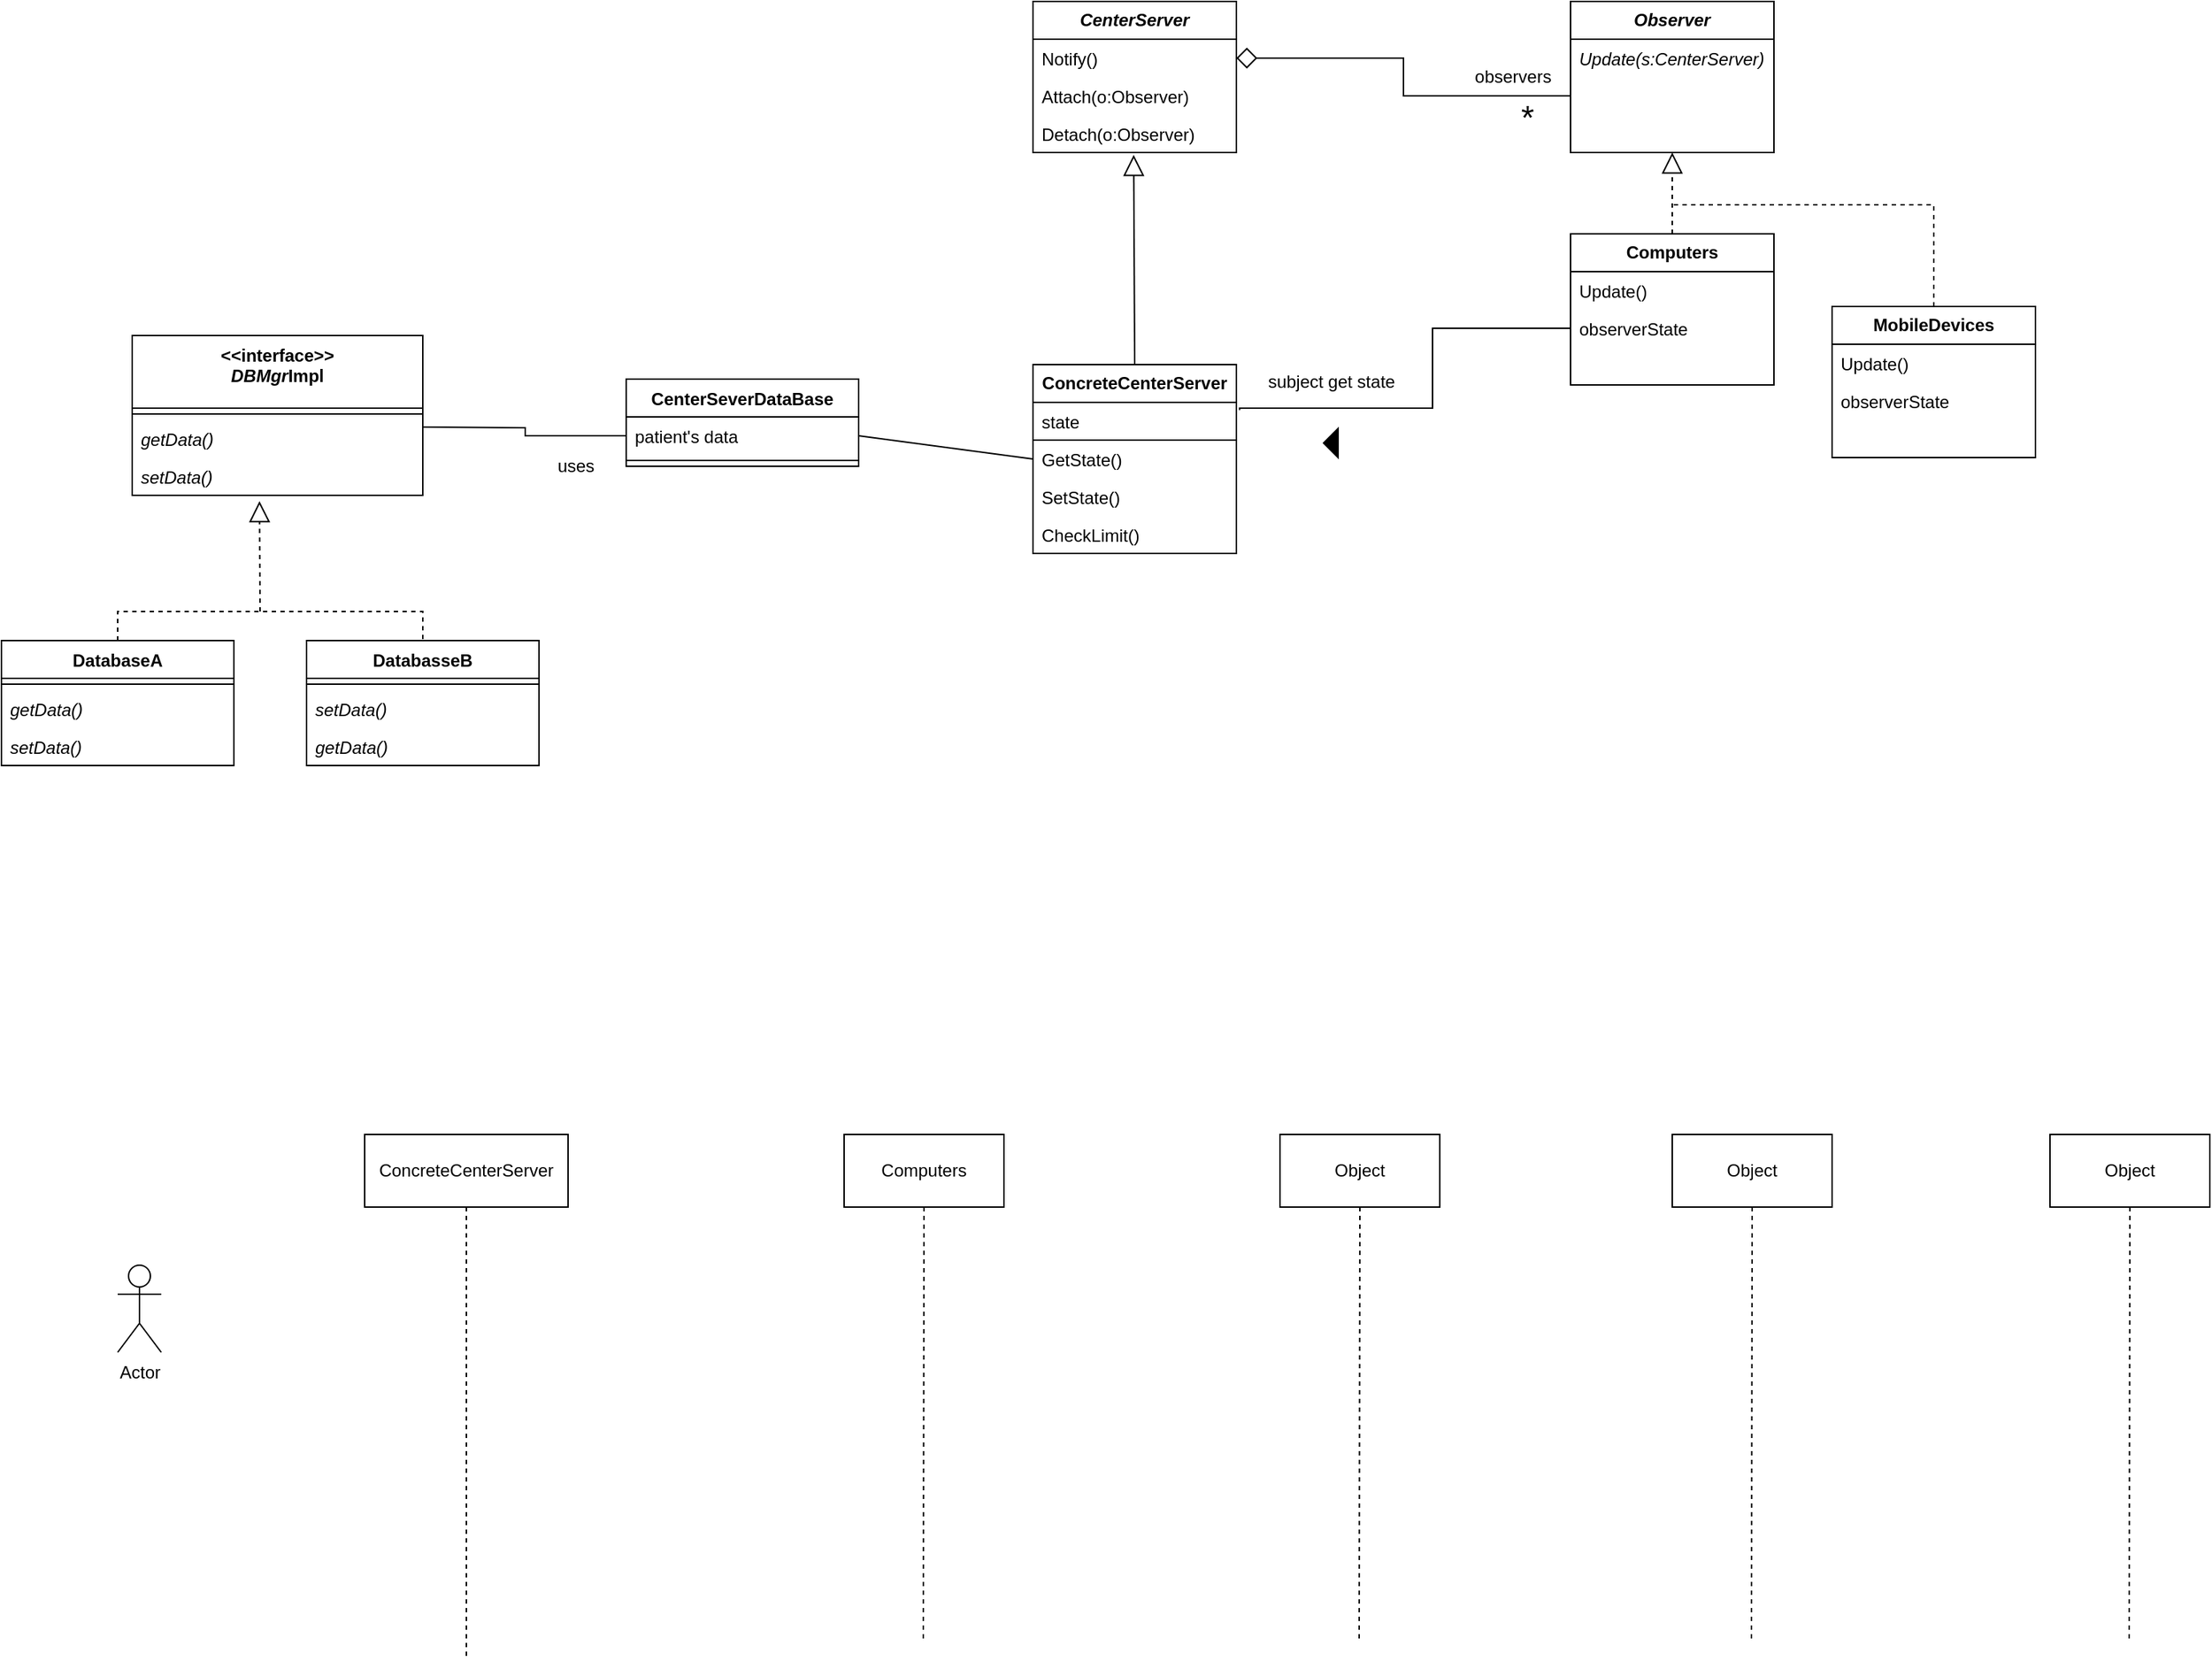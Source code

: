 <mxfile version="21.1.6" type="github">
  <diagram name="Page-1" id="WJ0vv9Cc5aFge30VZRQy">
    <mxGraphModel dx="2443" dy="888" grid="1" gridSize="10" guides="1" tooltips="1" connect="1" arrows="1" fold="1" page="1" pageScale="1" pageWidth="850" pageHeight="1100" math="0" shadow="0">
      <root>
        <mxCell id="0" />
        <mxCell id="1" parent="0" />
        <mxCell id="vzDZ7Cnfw59zUxBf42JB-1" value="&lt;div&gt;&lt;b&gt;&lt;i&gt;CenterServer&lt;/i&gt;&lt;/b&gt;&lt;/div&gt;" style="swimlane;fontStyle=0;childLayout=stackLayout;horizontal=1;startSize=26;fillColor=none;horizontalStack=0;resizeParent=1;resizeParentMax=0;resizeLast=0;collapsible=1;marginBottom=0;whiteSpace=wrap;html=1;" parent="1" vertex="1">
          <mxGeometry x="310" y="320" width="140" height="104" as="geometry" />
        </mxCell>
        <mxCell id="vzDZ7Cnfw59zUxBf42JB-2" value="Notify()" style="text;strokeColor=none;fillColor=none;align=left;verticalAlign=top;spacingLeft=4;spacingRight=4;overflow=hidden;rotatable=0;points=[[0,0.5],[1,0.5]];portConstraint=eastwest;whiteSpace=wrap;html=1;" parent="vzDZ7Cnfw59zUxBf42JB-1" vertex="1">
          <mxGeometry y="26" width="140" height="26" as="geometry" />
        </mxCell>
        <mxCell id="vzDZ7Cnfw59zUxBf42JB-4" value="&lt;div&gt;Attach(o:Observer)&lt;/div&gt;&lt;div&gt;&lt;br&gt;&lt;/div&gt;" style="text;strokeColor=none;fillColor=none;align=left;verticalAlign=top;spacingLeft=4;spacingRight=4;overflow=hidden;rotatable=0;points=[[0,0.5],[1,0.5]];portConstraint=eastwest;whiteSpace=wrap;html=1;" parent="vzDZ7Cnfw59zUxBf42JB-1" vertex="1">
          <mxGeometry y="52" width="140" height="26" as="geometry" />
        </mxCell>
        <mxCell id="vzDZ7Cnfw59zUxBf42JB-33" value="Detach(o:Observer)" style="text;strokeColor=none;fillColor=none;align=left;verticalAlign=top;spacingLeft=4;spacingRight=4;overflow=hidden;rotatable=0;points=[[0,0.5],[1,0.5]];portConstraint=eastwest;whiteSpace=wrap;html=1;" parent="vzDZ7Cnfw59zUxBf42JB-1" vertex="1">
          <mxGeometry y="78" width="140" height="26" as="geometry" />
        </mxCell>
        <mxCell id="vzDZ7Cnfw59zUxBf42JB-5" value="&lt;b&gt;ConcreteCenterServer&lt;/b&gt;" style="swimlane;fontStyle=0;childLayout=stackLayout;horizontal=1;startSize=26;fillColor=none;horizontalStack=0;resizeParent=1;resizeParentMax=0;resizeLast=0;collapsible=1;marginBottom=0;whiteSpace=wrap;html=1;" parent="1" vertex="1">
          <mxGeometry x="310" y="570" width="140" height="130" as="geometry" />
        </mxCell>
        <mxCell id="vzDZ7Cnfw59zUxBf42JB-3" value="state" style="text;strokeColor=default;fillColor=none;align=left;verticalAlign=top;spacingLeft=4;spacingRight=4;overflow=hidden;rotatable=0;points=[[0,0.5],[1,0.5]];portConstraint=eastwest;whiteSpace=wrap;html=1;" parent="vzDZ7Cnfw59zUxBf42JB-5" vertex="1">
          <mxGeometry y="26" width="140" height="26" as="geometry" />
        </mxCell>
        <mxCell id="vzDZ7Cnfw59zUxBf42JB-6" value="GetState()" style="text;strokeColor=none;fillColor=none;align=left;verticalAlign=top;spacingLeft=4;spacingRight=4;overflow=hidden;rotatable=0;points=[[0,0.5],[1,0.5]];portConstraint=eastwest;whiteSpace=wrap;html=1;" parent="vzDZ7Cnfw59zUxBf42JB-5" vertex="1">
          <mxGeometry y="52" width="140" height="26" as="geometry" />
        </mxCell>
        <mxCell id="vzDZ7Cnfw59zUxBf42JB-7" value="SetState()" style="text;strokeColor=none;fillColor=none;align=left;verticalAlign=top;spacingLeft=4;spacingRight=4;overflow=hidden;rotatable=0;points=[[0,0.5],[1,0.5]];portConstraint=eastwest;whiteSpace=wrap;html=1;" parent="vzDZ7Cnfw59zUxBf42JB-5" vertex="1">
          <mxGeometry y="78" width="140" height="26" as="geometry" />
        </mxCell>
        <mxCell id="PZyNvqj7M-cs5XwyRMi7-34" value="CheckLimit()" style="text;strokeColor=none;fillColor=none;align=left;verticalAlign=top;spacingLeft=4;spacingRight=4;overflow=hidden;rotatable=0;points=[[0,0.5],[1,0.5]];portConstraint=eastwest;whiteSpace=wrap;html=1;" parent="vzDZ7Cnfw59zUxBf42JB-5" vertex="1">
          <mxGeometry y="104" width="140" height="26" as="geometry" />
        </mxCell>
        <mxCell id="vzDZ7Cnfw59zUxBf42JB-9" value="&lt;b&gt;&lt;i&gt;Observer&lt;/i&gt;&lt;/b&gt;" style="swimlane;fontStyle=0;childLayout=stackLayout;horizontal=1;startSize=26;fillColor=none;horizontalStack=0;resizeParent=1;resizeParentMax=0;resizeLast=0;collapsible=1;marginBottom=0;whiteSpace=wrap;html=1;" parent="1" vertex="1">
          <mxGeometry x="680" y="320" width="140" height="104" as="geometry" />
        </mxCell>
        <mxCell id="vzDZ7Cnfw59zUxBf42JB-10" value="&lt;i&gt;Update(s:CenterServer)&lt;/i&gt;" style="text;strokeColor=none;fillColor=none;align=left;verticalAlign=top;spacingLeft=4;spacingRight=4;overflow=hidden;rotatable=0;points=[[0,0.5],[1,0.5]];portConstraint=eastwest;whiteSpace=wrap;html=1;" parent="vzDZ7Cnfw59zUxBf42JB-9" vertex="1">
          <mxGeometry y="26" width="140" height="26" as="geometry" />
        </mxCell>
        <mxCell id="vzDZ7Cnfw59zUxBf42JB-11" value="&amp;nbsp;" style="text;strokeColor=none;fillColor=none;align=left;verticalAlign=top;spacingLeft=4;spacingRight=4;overflow=hidden;rotatable=0;points=[[0,0.5],[1,0.5]];portConstraint=eastwest;whiteSpace=wrap;html=1;" parent="vzDZ7Cnfw59zUxBf42JB-9" vertex="1">
          <mxGeometry y="52" width="140" height="26" as="geometry" />
        </mxCell>
        <mxCell id="vzDZ7Cnfw59zUxBf42JB-12" value="&amp;nbsp;" style="text;strokeColor=none;fillColor=none;align=left;verticalAlign=top;spacingLeft=4;spacingRight=4;overflow=hidden;rotatable=0;points=[[0,0.5],[1,0.5]];portConstraint=eastwest;whiteSpace=wrap;html=1;" parent="vzDZ7Cnfw59zUxBf42JB-9" vertex="1">
          <mxGeometry y="78" width="140" height="26" as="geometry" />
        </mxCell>
        <mxCell id="vzDZ7Cnfw59zUxBf42JB-13" value="&lt;b&gt;Computers&lt;/b&gt;" style="swimlane;fontStyle=0;childLayout=stackLayout;horizontal=1;startSize=26;fillColor=none;horizontalStack=0;resizeParent=1;resizeParentMax=0;resizeLast=0;collapsible=1;marginBottom=0;whiteSpace=wrap;html=1;" parent="1" vertex="1">
          <mxGeometry x="680" y="480" width="140" height="104" as="geometry" />
        </mxCell>
        <mxCell id="vzDZ7Cnfw59zUxBf42JB-14" value="Update()" style="text;strokeColor=none;fillColor=none;align=left;verticalAlign=top;spacingLeft=4;spacingRight=4;overflow=hidden;rotatable=0;points=[[0,0.5],[1,0.5]];portConstraint=eastwest;whiteSpace=wrap;html=1;" parent="vzDZ7Cnfw59zUxBf42JB-13" vertex="1">
          <mxGeometry y="26" width="140" height="26" as="geometry" />
        </mxCell>
        <mxCell id="vzDZ7Cnfw59zUxBf42JB-15" value="observerState" style="text;strokeColor=none;fillColor=none;align=left;verticalAlign=top;spacingLeft=4;spacingRight=4;overflow=hidden;rotatable=0;points=[[0,0.5],[1,0.5]];portConstraint=eastwest;whiteSpace=wrap;html=1;" parent="vzDZ7Cnfw59zUxBf42JB-13" vertex="1">
          <mxGeometry y="52" width="140" height="26" as="geometry" />
        </mxCell>
        <mxCell id="vzDZ7Cnfw59zUxBf42JB-16" value="&amp;nbsp;" style="text;strokeColor=none;fillColor=none;align=left;verticalAlign=top;spacingLeft=4;spacingRight=4;overflow=hidden;rotatable=0;points=[[0,0.5],[1,0.5]];portConstraint=eastwest;whiteSpace=wrap;html=1;" parent="vzDZ7Cnfw59zUxBf42JB-13" vertex="1">
          <mxGeometry y="78" width="140" height="26" as="geometry" />
        </mxCell>
        <mxCell id="vzDZ7Cnfw59zUxBf42JB-18" value="" style="endArrow=block;endFill=0;endSize=12;html=1;rounded=0;entryX=0.5;entryY=1;entryDx=0;entryDy=0;exitX=0.5;exitY=0;exitDx=0;exitDy=0;dashed=1;" parent="1" source="vzDZ7Cnfw59zUxBf42JB-13" target="vzDZ7Cnfw59zUxBf42JB-9" edge="1">
          <mxGeometry width="160" relative="1" as="geometry">
            <mxPoint x="550" y="520" as="sourcePoint" />
            <mxPoint x="710" y="520" as="targetPoint" />
          </mxGeometry>
        </mxCell>
        <mxCell id="vzDZ7Cnfw59zUxBf42JB-19" value="&lt;b&gt;MobileDevices&lt;/b&gt;" style="swimlane;fontStyle=0;childLayout=stackLayout;horizontal=1;startSize=26;fillColor=none;horizontalStack=0;resizeParent=1;resizeParentMax=0;resizeLast=0;collapsible=1;marginBottom=0;whiteSpace=wrap;html=1;" parent="1" vertex="1">
          <mxGeometry x="860" y="530" width="140" height="104" as="geometry" />
        </mxCell>
        <mxCell id="vzDZ7Cnfw59zUxBf42JB-20" value="Update()" style="text;strokeColor=none;fillColor=none;align=left;verticalAlign=top;spacingLeft=4;spacingRight=4;overflow=hidden;rotatable=0;points=[[0,0.5],[1,0.5]];portConstraint=eastwest;whiteSpace=wrap;html=1;" parent="vzDZ7Cnfw59zUxBf42JB-19" vertex="1">
          <mxGeometry y="26" width="140" height="26" as="geometry" />
        </mxCell>
        <mxCell id="vzDZ7Cnfw59zUxBf42JB-21" value="observerState" style="text;strokeColor=none;fillColor=none;align=left;verticalAlign=top;spacingLeft=4;spacingRight=4;overflow=hidden;rotatable=0;points=[[0,0.5],[1,0.5]];portConstraint=eastwest;whiteSpace=wrap;html=1;" parent="vzDZ7Cnfw59zUxBf42JB-19" vertex="1">
          <mxGeometry y="52" width="140" height="26" as="geometry" />
        </mxCell>
        <mxCell id="vzDZ7Cnfw59zUxBf42JB-22" value="&amp;nbsp;" style="text;strokeColor=none;fillColor=none;align=left;verticalAlign=top;spacingLeft=4;spacingRight=4;overflow=hidden;rotatable=0;points=[[0,0.5],[1,0.5]];portConstraint=eastwest;whiteSpace=wrap;html=1;" parent="vzDZ7Cnfw59zUxBf42JB-19" vertex="1">
          <mxGeometry y="78" width="140" height="26" as="geometry" />
        </mxCell>
        <mxCell id="vzDZ7Cnfw59zUxBf42JB-23" value="" style="endArrow=none;endFill=0;endSize=12;html=1;rounded=0;exitX=0.5;exitY=0;exitDx=0;exitDy=0;edgeStyle=orthogonalEdgeStyle;dashed=1;" parent="1" source="vzDZ7Cnfw59zUxBf42JB-19" edge="1">
          <mxGeometry width="160" relative="1" as="geometry">
            <mxPoint x="650" y="490" as="sourcePoint" />
            <mxPoint x="750" y="460" as="targetPoint" />
            <Array as="points">
              <mxPoint x="930" y="460" />
            </Array>
          </mxGeometry>
        </mxCell>
        <mxCell id="vzDZ7Cnfw59zUxBf42JB-27" value="observers" style="text;html=1;align=center;verticalAlign=middle;resizable=0;points=[];autosize=1;strokeColor=none;fillColor=none;" parent="1" vertex="1">
          <mxGeometry x="600" y="357" width="80" height="30" as="geometry" />
        </mxCell>
        <mxCell id="vzDZ7Cnfw59zUxBf42JB-29" style="edgeStyle=orthogonalEdgeStyle;rounded=0;orthogonalLoop=1;jettySize=auto;html=1;exitX=0;exitY=0.5;exitDx=0;exitDy=0;endArrow=none;endFill=0;entryX=1.016;entryY=0.204;entryDx=0;entryDy=0;entryPerimeter=0;" parent="1" source="vzDZ7Cnfw59zUxBf42JB-15" edge="1">
          <mxGeometry relative="1" as="geometry">
            <mxPoint x="452.24" y="601.304" as="targetPoint" />
            <Array as="points">
              <mxPoint x="585" y="545" />
              <mxPoint x="585" y="600" />
              <mxPoint x="452" y="600" />
            </Array>
          </mxGeometry>
        </mxCell>
        <mxCell id="vzDZ7Cnfw59zUxBf42JB-30" value="subject get state" style="text;html=1;align=center;verticalAlign=middle;resizable=0;points=[];autosize=1;strokeColor=none;fillColor=none;" parent="1" vertex="1">
          <mxGeometry x="460" y="567" width="110" height="30" as="geometry" />
        </mxCell>
        <mxCell id="vzDZ7Cnfw59zUxBf42JB-31" value="" style="triangle;whiteSpace=wrap;html=1;fillColor=#000000;rotation=-180;" parent="1" vertex="1">
          <mxGeometry x="510" y="614" width="10" height="20" as="geometry" />
        </mxCell>
        <mxCell id="vzDZ7Cnfw59zUxBf42JB-35" value="" style="endArrow=diamond;endFill=0;endSize=12;html=1;rounded=0;entryX=1;entryY=0.5;entryDx=0;entryDy=0;exitX=0;exitY=0.5;exitDx=0;exitDy=0;edgeStyle=orthogonalEdgeStyle;" parent="1" source="vzDZ7Cnfw59zUxBf42JB-11" target="vzDZ7Cnfw59zUxBf42JB-2" edge="1">
          <mxGeometry width="160" relative="1" as="geometry">
            <mxPoint x="560" y="480" as="sourcePoint" />
            <mxPoint x="720" y="480" as="targetPoint" />
          </mxGeometry>
        </mxCell>
        <mxCell id="vzDZ7Cnfw59zUxBf42JB-36" value="*" style="text;html=1;align=center;verticalAlign=middle;resizable=0;points=[];autosize=1;strokeColor=none;fillColor=none;fontSize=23;" parent="1" vertex="1">
          <mxGeometry x="635" y="380" width="30" height="40" as="geometry" />
        </mxCell>
        <mxCell id="vzDZ7Cnfw59zUxBf42JB-37" value="" style="endArrow=block;endFill=0;endSize=12;html=1;rounded=0;entryX=0.495;entryY=1.063;entryDx=0;entryDy=0;entryPerimeter=0;exitX=0.5;exitY=0;exitDx=0;exitDy=0;" parent="1" source="vzDZ7Cnfw59zUxBf42JB-5" target="vzDZ7Cnfw59zUxBf42JB-33" edge="1">
          <mxGeometry width="160" relative="1" as="geometry">
            <mxPoint x="530" y="520" as="sourcePoint" />
            <mxPoint x="690" y="520" as="targetPoint" />
          </mxGeometry>
        </mxCell>
        <mxCell id="vzDZ7Cnfw59zUxBf42JB-39" value="CenterSeverDataBase" style="swimlane;fontStyle=1;align=center;verticalAlign=top;childLayout=stackLayout;horizontal=1;startSize=26;horizontalStack=0;resizeParent=1;resizeParentMax=0;resizeLast=0;collapsible=1;marginBottom=0;whiteSpace=wrap;html=1;" parent="1" vertex="1">
          <mxGeometry x="30" y="580" width="160" height="60" as="geometry" />
        </mxCell>
        <mxCell id="vzDZ7Cnfw59zUxBf42JB-40" value="patient&#39;s data" style="text;strokeColor=none;fillColor=none;align=left;verticalAlign=top;spacingLeft=4;spacingRight=4;overflow=hidden;rotatable=0;points=[[0,0.5],[1,0.5]];portConstraint=eastwest;whiteSpace=wrap;html=1;" parent="vzDZ7Cnfw59zUxBf42JB-39" vertex="1">
          <mxGeometry y="26" width="160" height="26" as="geometry" />
        </mxCell>
        <mxCell id="vzDZ7Cnfw59zUxBf42JB-41" value="" style="line;strokeWidth=1;fillColor=none;align=left;verticalAlign=middle;spacingTop=-1;spacingLeft=3;spacingRight=3;rotatable=0;labelPosition=right;points=[];portConstraint=eastwest;strokeColor=inherit;" parent="vzDZ7Cnfw59zUxBf42JB-39" vertex="1">
          <mxGeometry y="52" width="160" height="8" as="geometry" />
        </mxCell>
        <mxCell id="vzDZ7Cnfw59zUxBf42JB-44" value="" style="endArrow=none;endFill=0;endSize=12;html=1;rounded=0;exitX=0;exitY=0.5;exitDx=0;exitDy=0;entryX=1;entryY=0.5;entryDx=0;entryDy=0;" parent="1" source="vzDZ7Cnfw59zUxBf42JB-5" target="vzDZ7Cnfw59zUxBf42JB-40" edge="1">
          <mxGeometry width="160" relative="1" as="geometry">
            <mxPoint x="330" y="690" as="sourcePoint" />
            <mxPoint x="240" y="630" as="targetPoint" />
          </mxGeometry>
        </mxCell>
        <mxCell id="PZyNvqj7M-cs5XwyRMi7-26" style="edgeStyle=orthogonalEdgeStyle;rounded=0;orthogonalLoop=1;jettySize=auto;html=1;exitX=0.5;exitY=0;exitDx=0;exitDy=0;entryX=0.5;entryY=0;entryDx=0;entryDy=0;endArrow=none;endFill=0;dashed=1;" parent="1" source="PZyNvqj7M-cs5XwyRMi7-2" target="PZyNvqj7M-cs5XwyRMi7-6" edge="1">
          <mxGeometry relative="1" as="geometry" />
        </mxCell>
        <mxCell id="PZyNvqj7M-cs5XwyRMi7-2" value="DatabaseA" style="swimlane;fontStyle=1;align=center;verticalAlign=top;childLayout=stackLayout;horizontal=1;startSize=26;horizontalStack=0;resizeParent=1;resizeParentMax=0;resizeLast=0;collapsible=1;marginBottom=0;whiteSpace=wrap;html=1;" parent="1" vertex="1">
          <mxGeometry x="-400" y="760" width="160" height="86" as="geometry" />
        </mxCell>
        <mxCell id="PZyNvqj7M-cs5XwyRMi7-4" value="" style="line;strokeWidth=1;fillColor=none;align=left;verticalAlign=middle;spacingTop=-1;spacingLeft=3;spacingRight=3;rotatable=0;labelPosition=right;points=[];portConstraint=eastwest;strokeColor=inherit;" parent="PZyNvqj7M-cs5XwyRMi7-2" vertex="1">
          <mxGeometry y="26" width="160" height="8" as="geometry" />
        </mxCell>
        <mxCell id="PZyNvqj7M-cs5XwyRMi7-28" value="getData()" style="text;strokeColor=none;fillColor=none;align=left;verticalAlign=top;spacingLeft=4;spacingRight=4;overflow=hidden;rotatable=0;points=[[0,0.5],[1,0.5]];portConstraint=eastwest;whiteSpace=wrap;html=1;fontStyle=2" parent="PZyNvqj7M-cs5XwyRMi7-2" vertex="1">
          <mxGeometry y="34" width="160" height="26" as="geometry" />
        </mxCell>
        <mxCell id="PZyNvqj7M-cs5XwyRMi7-29" value="&lt;div&gt;setData()&lt;/div&gt;" style="text;strokeColor=none;fillColor=none;align=left;verticalAlign=top;spacingLeft=4;spacingRight=4;overflow=hidden;rotatable=0;points=[[0,0.5],[1,0.5]];portConstraint=eastwest;whiteSpace=wrap;html=1;fontStyle=2" parent="PZyNvqj7M-cs5XwyRMi7-2" vertex="1">
          <mxGeometry y="60" width="160" height="26" as="geometry" />
        </mxCell>
        <mxCell id="PZyNvqj7M-cs5XwyRMi7-6" value="DatabasseB" style="swimlane;fontStyle=1;align=center;verticalAlign=top;childLayout=stackLayout;horizontal=1;startSize=26;horizontalStack=0;resizeParent=1;resizeParentMax=0;resizeLast=0;collapsible=1;marginBottom=0;whiteSpace=wrap;html=1;" parent="1" vertex="1">
          <mxGeometry x="-190" y="760" width="160" height="86" as="geometry" />
        </mxCell>
        <mxCell id="PZyNvqj7M-cs5XwyRMi7-8" value="" style="line;strokeWidth=1;fillColor=none;align=left;verticalAlign=middle;spacingTop=-1;spacingLeft=3;spacingRight=3;rotatable=0;labelPosition=right;points=[];portConstraint=eastwest;strokeColor=inherit;" parent="PZyNvqj7M-cs5XwyRMi7-6" vertex="1">
          <mxGeometry y="26" width="160" height="8" as="geometry" />
        </mxCell>
        <mxCell id="PZyNvqj7M-cs5XwyRMi7-31" value="&lt;div&gt;setData()&lt;/div&gt;" style="text;strokeColor=none;fillColor=none;align=left;verticalAlign=top;spacingLeft=4;spacingRight=4;overflow=hidden;rotatable=0;points=[[0,0.5],[1,0.5]];portConstraint=eastwest;whiteSpace=wrap;html=1;fontStyle=2" parent="PZyNvqj7M-cs5XwyRMi7-6" vertex="1">
          <mxGeometry y="34" width="160" height="26" as="geometry" />
        </mxCell>
        <mxCell id="PZyNvqj7M-cs5XwyRMi7-30" value="getData()" style="text;strokeColor=none;fillColor=none;align=left;verticalAlign=top;spacingLeft=4;spacingRight=4;overflow=hidden;rotatable=0;points=[[0,0.5],[1,0.5]];portConstraint=eastwest;whiteSpace=wrap;html=1;fontStyle=2" parent="PZyNvqj7M-cs5XwyRMi7-6" vertex="1">
          <mxGeometry y="60" width="160" height="26" as="geometry" />
        </mxCell>
        <mxCell id="PZyNvqj7M-cs5XwyRMi7-10" value="&amp;lt;&amp;lt;interface&amp;gt;&amp;gt;&lt;br&gt;&lt;div&gt;&lt;i&gt;DBMgr&lt;/i&gt;Impl&lt;/div&gt;" style="swimlane;fontStyle=1;align=center;verticalAlign=top;childLayout=stackLayout;horizontal=1;startSize=50;horizontalStack=0;resizeParent=1;resizeParentMax=0;resizeLast=0;collapsible=1;marginBottom=0;whiteSpace=wrap;html=1;" parent="1" vertex="1">
          <mxGeometry x="-310" y="550" width="200" height="110" as="geometry" />
        </mxCell>
        <mxCell id="PZyNvqj7M-cs5XwyRMi7-12" value="" style="line;strokeWidth=1;fillColor=none;align=left;verticalAlign=middle;spacingTop=-1;spacingLeft=3;spacingRight=3;rotatable=0;labelPosition=right;points=[];portConstraint=eastwest;strokeColor=inherit;" parent="PZyNvqj7M-cs5XwyRMi7-10" vertex="1">
          <mxGeometry y="50" width="200" height="8" as="geometry" />
        </mxCell>
        <mxCell id="vzDZ7Cnfw59zUxBf42JB-45" value="getData()" style="text;strokeColor=none;fillColor=none;align=left;verticalAlign=top;spacingLeft=4;spacingRight=4;overflow=hidden;rotatable=0;points=[[0,0.5],[1,0.5]];portConstraint=eastwest;whiteSpace=wrap;html=1;fontStyle=2" parent="PZyNvqj7M-cs5XwyRMi7-10" vertex="1">
          <mxGeometry y="58" width="200" height="26" as="geometry" />
        </mxCell>
        <mxCell id="vzDZ7Cnfw59zUxBf42JB-42" value="&lt;div&gt;setData()&lt;/div&gt;" style="text;strokeColor=none;fillColor=none;align=left;verticalAlign=top;spacingLeft=4;spacingRight=4;overflow=hidden;rotatable=0;points=[[0,0.5],[1,0.5]];portConstraint=eastwest;whiteSpace=wrap;html=1;fontStyle=2" parent="PZyNvqj7M-cs5XwyRMi7-10" vertex="1">
          <mxGeometry y="84" width="200" height="26" as="geometry" />
        </mxCell>
        <mxCell id="PZyNvqj7M-cs5XwyRMi7-19" value="" style="endArrow=none;endFill=0;endSize=12;html=1;rounded=0;exitX=0;exitY=0.5;exitDx=0;exitDy=0;entryX=1;entryY=0.5;entryDx=0;entryDy=0;edgeStyle=orthogonalEdgeStyle;" parent="1" source="vzDZ7Cnfw59zUxBf42JB-40" edge="1">
          <mxGeometry width="160" relative="1" as="geometry">
            <mxPoint x="10" y="620" as="sourcePoint" />
            <mxPoint x="-110" y="613" as="targetPoint" />
          </mxGeometry>
        </mxCell>
        <mxCell id="PZyNvqj7M-cs5XwyRMi7-20" value="uses" style="text;html=1;align=center;verticalAlign=middle;resizable=0;points=[];autosize=1;strokeColor=none;fillColor=none;" parent="1" vertex="1">
          <mxGeometry x="-30" y="625" width="50" height="30" as="geometry" />
        </mxCell>
        <mxCell id="PZyNvqj7M-cs5XwyRMi7-27" value="" style="endArrow=block;endFill=0;endSize=12;html=1;rounded=0;entryX=0.438;entryY=1.154;entryDx=0;entryDy=0;entryPerimeter=0;dashed=1;" parent="1" target="vzDZ7Cnfw59zUxBf42JB-42" edge="1">
          <mxGeometry width="160" relative="1" as="geometry">
            <mxPoint x="-222" y="740" as="sourcePoint" />
            <mxPoint x="-199.92" y="704.002" as="targetPoint" />
          </mxGeometry>
        </mxCell>
        <mxCell id="1y26qFKQDZ0KRcilCh1b-1" value="Actor" style="shape=umlActor;verticalLabelPosition=bottom;verticalAlign=top;html=1;" vertex="1" parent="1">
          <mxGeometry x="-320" y="1190" width="30" height="60" as="geometry" />
        </mxCell>
        <mxCell id="1y26qFKQDZ0KRcilCh1b-7" style="edgeStyle=orthogonalEdgeStyle;rounded=0;orthogonalLoop=1;jettySize=auto;html=1;exitX=0.5;exitY=1;exitDx=0;exitDy=0;endArrow=none;endFill=0;dashed=1;" edge="1" parent="1" source="1y26qFKQDZ0KRcilCh1b-2">
          <mxGeometry relative="1" as="geometry">
            <mxPoint x="-80" y="1460" as="targetPoint" />
            <Array as="points">
              <mxPoint x="-80" y="1450" />
            </Array>
          </mxGeometry>
        </mxCell>
        <mxCell id="1y26qFKQDZ0KRcilCh1b-2" value="ConcreteCenterServer" style="html=1;whiteSpace=wrap;" vertex="1" parent="1">
          <mxGeometry x="-150" y="1100" width="140" height="50" as="geometry" />
        </mxCell>
        <mxCell id="1y26qFKQDZ0KRcilCh1b-8" style="edgeStyle=orthogonalEdgeStyle;rounded=0;orthogonalLoop=1;jettySize=auto;html=1;exitX=0.5;exitY=1;exitDx=0;exitDy=0;endArrow=none;endFill=0;dashed=1;" edge="1" parent="1" source="1y26qFKQDZ0KRcilCh1b-3">
          <mxGeometry relative="1" as="geometry">
            <mxPoint x="234.5" y="1450" as="targetPoint" />
          </mxGeometry>
        </mxCell>
        <mxCell id="1y26qFKQDZ0KRcilCh1b-3" value="Computers" style="html=1;whiteSpace=wrap;" vertex="1" parent="1">
          <mxGeometry x="180" y="1100" width="110" height="50" as="geometry" />
        </mxCell>
        <mxCell id="1y26qFKQDZ0KRcilCh1b-9" style="edgeStyle=orthogonalEdgeStyle;rounded=0;orthogonalLoop=1;jettySize=auto;html=1;exitX=0.5;exitY=1;exitDx=0;exitDy=0;endArrow=none;endFill=0;dashed=1;" edge="1" parent="1" source="1y26qFKQDZ0KRcilCh1b-4">
          <mxGeometry relative="1" as="geometry">
            <mxPoint x="534.5" y="1450" as="targetPoint" />
          </mxGeometry>
        </mxCell>
        <mxCell id="1y26qFKQDZ0KRcilCh1b-4" value="Object" style="html=1;whiteSpace=wrap;" vertex="1" parent="1">
          <mxGeometry x="480" y="1100" width="110" height="50" as="geometry" />
        </mxCell>
        <mxCell id="1y26qFKQDZ0KRcilCh1b-10" style="edgeStyle=orthogonalEdgeStyle;rounded=0;orthogonalLoop=1;jettySize=auto;html=1;exitX=0.5;exitY=1;exitDx=0;exitDy=0;endArrow=none;endFill=0;dashed=1;" edge="1" parent="1" source="1y26qFKQDZ0KRcilCh1b-5">
          <mxGeometry relative="1" as="geometry">
            <mxPoint x="804.5" y="1450" as="targetPoint" />
          </mxGeometry>
        </mxCell>
        <mxCell id="1y26qFKQDZ0KRcilCh1b-5" value="Object" style="html=1;whiteSpace=wrap;" vertex="1" parent="1">
          <mxGeometry x="750" y="1100" width="110" height="50" as="geometry" />
        </mxCell>
        <mxCell id="1y26qFKQDZ0KRcilCh1b-11" style="edgeStyle=orthogonalEdgeStyle;rounded=0;orthogonalLoop=1;jettySize=auto;html=1;exitX=0.5;exitY=1;exitDx=0;exitDy=0;endArrow=none;endFill=0;dashed=1;" edge="1" parent="1" source="1y26qFKQDZ0KRcilCh1b-6">
          <mxGeometry relative="1" as="geometry">
            <mxPoint x="1064.5" y="1450" as="targetPoint" />
          </mxGeometry>
        </mxCell>
        <mxCell id="1y26qFKQDZ0KRcilCh1b-6" value="Object" style="html=1;whiteSpace=wrap;" vertex="1" parent="1">
          <mxGeometry x="1010" y="1100" width="110" height="50" as="geometry" />
        </mxCell>
      </root>
    </mxGraphModel>
  </diagram>
</mxfile>
